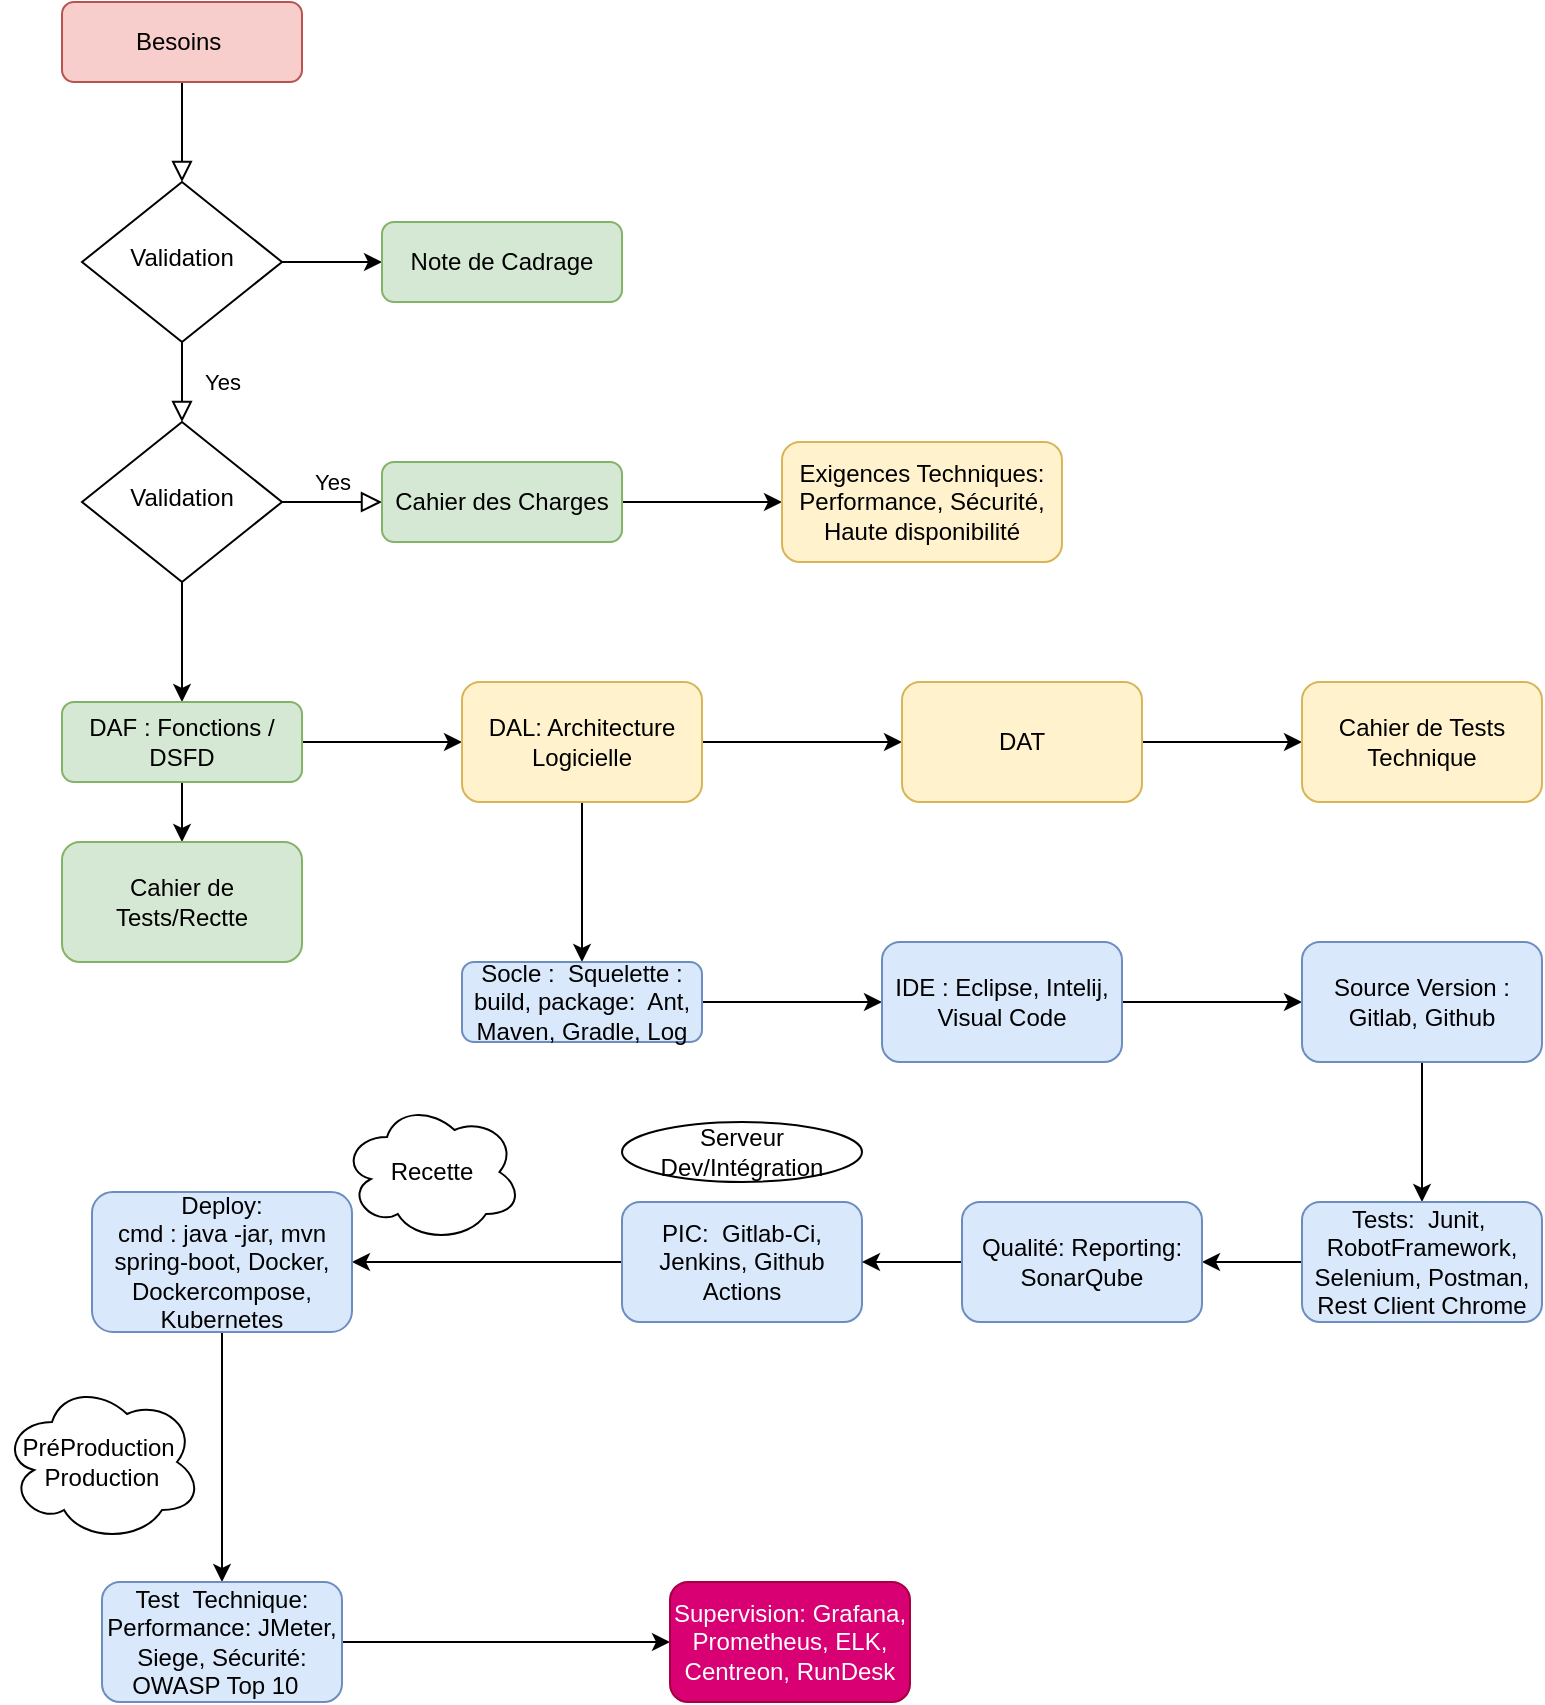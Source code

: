 <mxfile version="17.4.3" type="device"><diagram id="C5RBs43oDa-KdzZeNtuy" name="Page-1"><mxGraphModel dx="898" dy="458" grid="1" gridSize="10" guides="1" tooltips="1" connect="1" arrows="1" fold="1" page="1" pageScale="1" pageWidth="827" pageHeight="1169" math="0" shadow="0"><root><mxCell id="WIyWlLk6GJQsqaUBKTNV-0"/><mxCell id="WIyWlLk6GJQsqaUBKTNV-1" parent="WIyWlLk6GJQsqaUBKTNV-0"/><mxCell id="WIyWlLk6GJQsqaUBKTNV-2" value="" style="rounded=0;html=1;jettySize=auto;orthogonalLoop=1;fontSize=11;endArrow=block;endFill=0;endSize=8;strokeWidth=1;shadow=0;labelBackgroundColor=none;edgeStyle=orthogonalEdgeStyle;" parent="WIyWlLk6GJQsqaUBKTNV-1" source="WIyWlLk6GJQsqaUBKTNV-3" target="WIyWlLk6GJQsqaUBKTNV-6" edge="1"><mxGeometry relative="1" as="geometry"/></mxCell><mxCell id="WIyWlLk6GJQsqaUBKTNV-3" value="Besoins&amp;nbsp;" style="rounded=1;whiteSpace=wrap;html=1;fontSize=12;glass=0;strokeWidth=1;shadow=0;fillColor=#f8cecc;strokeColor=#b85450;" parent="WIyWlLk6GJQsqaUBKTNV-1" vertex="1"><mxGeometry x="50" y="80" width="120" height="40" as="geometry"/></mxCell><mxCell id="WIyWlLk6GJQsqaUBKTNV-4" value="Yes" style="rounded=0;html=1;jettySize=auto;orthogonalLoop=1;fontSize=11;endArrow=block;endFill=0;endSize=8;strokeWidth=1;shadow=0;labelBackgroundColor=none;edgeStyle=orthogonalEdgeStyle;" parent="WIyWlLk6GJQsqaUBKTNV-1" source="WIyWlLk6GJQsqaUBKTNV-6" target="WIyWlLk6GJQsqaUBKTNV-10" edge="1"><mxGeometry y="20" relative="1" as="geometry"><mxPoint as="offset"/></mxGeometry></mxCell><mxCell id="7EWDehrY7Almn5ENCfux-37" style="edgeStyle=orthogonalEdgeStyle;rounded=0;orthogonalLoop=1;jettySize=auto;html=1;entryX=0;entryY=0.5;entryDx=0;entryDy=0;" edge="1" parent="WIyWlLk6GJQsqaUBKTNV-1" source="WIyWlLk6GJQsqaUBKTNV-6" target="WIyWlLk6GJQsqaUBKTNV-7"><mxGeometry relative="1" as="geometry"/></mxCell><mxCell id="WIyWlLk6GJQsqaUBKTNV-6" value="Validation" style="rhombus;whiteSpace=wrap;html=1;shadow=0;fontFamily=Helvetica;fontSize=12;align=center;strokeWidth=1;spacing=6;spacingTop=-4;" parent="WIyWlLk6GJQsqaUBKTNV-1" vertex="1"><mxGeometry x="60" y="170" width="100" height="80" as="geometry"/></mxCell><mxCell id="WIyWlLk6GJQsqaUBKTNV-7" value="Note de Cadrage" style="rounded=1;whiteSpace=wrap;html=1;fontSize=12;glass=0;strokeWidth=1;shadow=0;fillColor=#d5e8d4;strokeColor=#82b366;" parent="WIyWlLk6GJQsqaUBKTNV-1" vertex="1"><mxGeometry x="210" y="190" width="120" height="40" as="geometry"/></mxCell><mxCell id="WIyWlLk6GJQsqaUBKTNV-9" value="Yes" style="edgeStyle=orthogonalEdgeStyle;rounded=0;html=1;jettySize=auto;orthogonalLoop=1;fontSize=11;endArrow=block;endFill=0;endSize=8;strokeWidth=1;shadow=0;labelBackgroundColor=none;" parent="WIyWlLk6GJQsqaUBKTNV-1" source="WIyWlLk6GJQsqaUBKTNV-10" target="WIyWlLk6GJQsqaUBKTNV-12" edge="1"><mxGeometry y="10" relative="1" as="geometry"><mxPoint as="offset"/></mxGeometry></mxCell><mxCell id="7EWDehrY7Almn5ENCfux-38" style="edgeStyle=orthogonalEdgeStyle;rounded=0;orthogonalLoop=1;jettySize=auto;html=1;entryX=0.5;entryY=0;entryDx=0;entryDy=0;" edge="1" parent="WIyWlLk6GJQsqaUBKTNV-1" source="WIyWlLk6GJQsqaUBKTNV-10" target="WIyWlLk6GJQsqaUBKTNV-11"><mxGeometry relative="1" as="geometry"/></mxCell><mxCell id="WIyWlLk6GJQsqaUBKTNV-10" value="Validation" style="rhombus;whiteSpace=wrap;html=1;shadow=0;fontFamily=Helvetica;fontSize=12;align=center;strokeWidth=1;spacing=6;spacingTop=-4;" parent="WIyWlLk6GJQsqaUBKTNV-1" vertex="1"><mxGeometry x="60" y="290" width="100" height="80" as="geometry"/></mxCell><mxCell id="7EWDehrY7Almn5ENCfux-1" value="" style="edgeStyle=orthogonalEdgeStyle;rounded=0;orthogonalLoop=1;jettySize=auto;html=1;" edge="1" parent="WIyWlLk6GJQsqaUBKTNV-1" source="WIyWlLk6GJQsqaUBKTNV-11" target="7EWDehrY7Almn5ENCfux-0"><mxGeometry relative="1" as="geometry"/></mxCell><mxCell id="7EWDehrY7Almn5ENCfux-31" value="" style="edgeStyle=orthogonalEdgeStyle;rounded=0;orthogonalLoop=1;jettySize=auto;html=1;" edge="1" parent="WIyWlLk6GJQsqaUBKTNV-1" source="WIyWlLk6GJQsqaUBKTNV-11" target="7EWDehrY7Almn5ENCfux-30"><mxGeometry relative="1" as="geometry"/></mxCell><mxCell id="WIyWlLk6GJQsqaUBKTNV-11" value="DAF : Fonctions / DSFD" style="rounded=1;whiteSpace=wrap;html=1;fontSize=12;glass=0;strokeWidth=1;shadow=0;fillColor=#d5e8d4;strokeColor=#82b366;" parent="WIyWlLk6GJQsqaUBKTNV-1" vertex="1"><mxGeometry x="50" y="430" width="120" height="40" as="geometry"/></mxCell><mxCell id="7EWDehrY7Almn5ENCfux-7" value="" style="edgeStyle=orthogonalEdgeStyle;rounded=0;orthogonalLoop=1;jettySize=auto;html=1;" edge="1" parent="WIyWlLk6GJQsqaUBKTNV-1" source="WIyWlLk6GJQsqaUBKTNV-12" target="7EWDehrY7Almn5ENCfux-6"><mxGeometry relative="1" as="geometry"/></mxCell><mxCell id="WIyWlLk6GJQsqaUBKTNV-12" value="Cahier des Charges" style="rounded=1;whiteSpace=wrap;html=1;fontSize=12;glass=0;strokeWidth=1;shadow=0;fillColor=#d5e8d4;strokeColor=#82b366;" parent="WIyWlLk6GJQsqaUBKTNV-1" vertex="1"><mxGeometry x="210" y="310" width="120" height="40" as="geometry"/></mxCell><mxCell id="7EWDehrY7Almn5ENCfux-3" value="" style="edgeStyle=orthogonalEdgeStyle;rounded=0;orthogonalLoop=1;jettySize=auto;html=1;" edge="1" parent="WIyWlLk6GJQsqaUBKTNV-1" source="7EWDehrY7Almn5ENCfux-0" target="7EWDehrY7Almn5ENCfux-2"><mxGeometry relative="1" as="geometry"/></mxCell><mxCell id="7EWDehrY7Almn5ENCfux-9" value="" style="edgeStyle=orthogonalEdgeStyle;rounded=0;orthogonalLoop=1;jettySize=auto;html=1;" edge="1" parent="WIyWlLk6GJQsqaUBKTNV-1" source="7EWDehrY7Almn5ENCfux-0" target="7EWDehrY7Almn5ENCfux-8"><mxGeometry relative="1" as="geometry"/></mxCell><mxCell id="7EWDehrY7Almn5ENCfux-0" value="DAL: Architecture Logicielle" style="whiteSpace=wrap;html=1;rounded=1;glass=0;strokeWidth=1;shadow=0;fillColor=#fff2cc;strokeColor=#d6b656;" vertex="1" parent="WIyWlLk6GJQsqaUBKTNV-1"><mxGeometry x="250" y="420" width="120" height="60" as="geometry"/></mxCell><mxCell id="7EWDehrY7Almn5ENCfux-33" value="" style="edgeStyle=orthogonalEdgeStyle;rounded=0;orthogonalLoop=1;jettySize=auto;html=1;" edge="1" parent="WIyWlLk6GJQsqaUBKTNV-1" source="7EWDehrY7Almn5ENCfux-2" target="7EWDehrY7Almn5ENCfux-32"><mxGeometry relative="1" as="geometry"/></mxCell><mxCell id="7EWDehrY7Almn5ENCfux-2" value="DAT" style="whiteSpace=wrap;html=1;rounded=1;glass=0;strokeWidth=1;shadow=0;fillColor=#fff2cc;strokeColor=#d6b656;" vertex="1" parent="WIyWlLk6GJQsqaUBKTNV-1"><mxGeometry x="470" y="420" width="120" height="60" as="geometry"/></mxCell><mxCell id="7EWDehrY7Almn5ENCfux-6" value="Exigences Techniques: Performance, Sécurité, Haute disponibilité" style="whiteSpace=wrap;html=1;fillColor=#fff2cc;strokeColor=#d6b656;rounded=1;glass=0;strokeWidth=1;shadow=0;" vertex="1" parent="WIyWlLk6GJQsqaUBKTNV-1"><mxGeometry x="410" y="300" width="140" height="60" as="geometry"/></mxCell><mxCell id="7EWDehrY7Almn5ENCfux-11" value="" style="edgeStyle=orthogonalEdgeStyle;rounded=0;orthogonalLoop=1;jettySize=auto;html=1;" edge="1" parent="WIyWlLk6GJQsqaUBKTNV-1" source="7EWDehrY7Almn5ENCfux-8" target="7EWDehrY7Almn5ENCfux-10"><mxGeometry relative="1" as="geometry"/></mxCell><mxCell id="7EWDehrY7Almn5ENCfux-8" value="Socle :&amp;nbsp; Squelette : build, package:&amp;nbsp; Ant, Maven, Gradle, Log" style="whiteSpace=wrap;html=1;fillColor=#dae8fc;strokeColor=#6c8ebf;rounded=1;glass=0;strokeWidth=1;shadow=0;" vertex="1" parent="WIyWlLk6GJQsqaUBKTNV-1"><mxGeometry x="250" y="560" width="120" height="40" as="geometry"/></mxCell><mxCell id="7EWDehrY7Almn5ENCfux-13" value="" style="edgeStyle=orthogonalEdgeStyle;rounded=0;orthogonalLoop=1;jettySize=auto;html=1;" edge="1" parent="WIyWlLk6GJQsqaUBKTNV-1" source="7EWDehrY7Almn5ENCfux-10" target="7EWDehrY7Almn5ENCfux-12"><mxGeometry relative="1" as="geometry"/></mxCell><mxCell id="7EWDehrY7Almn5ENCfux-10" value="IDE : Eclipse, Intelij, Visual Code" style="whiteSpace=wrap;html=1;fillColor=#dae8fc;strokeColor=#6c8ebf;rounded=1;glass=0;strokeWidth=1;shadow=0;" vertex="1" parent="WIyWlLk6GJQsqaUBKTNV-1"><mxGeometry x="460" y="550" width="120" height="60" as="geometry"/></mxCell><mxCell id="7EWDehrY7Almn5ENCfux-15" value="" style="edgeStyle=orthogonalEdgeStyle;rounded=0;orthogonalLoop=1;jettySize=auto;html=1;" edge="1" parent="WIyWlLk6GJQsqaUBKTNV-1" source="7EWDehrY7Almn5ENCfux-12" target="7EWDehrY7Almn5ENCfux-14"><mxGeometry relative="1" as="geometry"/></mxCell><mxCell id="7EWDehrY7Almn5ENCfux-12" value="Source Version : Gitlab, Github" style="whiteSpace=wrap;html=1;fillColor=#dae8fc;strokeColor=#6c8ebf;rounded=1;glass=0;strokeWidth=1;shadow=0;" vertex="1" parent="WIyWlLk6GJQsqaUBKTNV-1"><mxGeometry x="670" y="550" width="120" height="60" as="geometry"/></mxCell><mxCell id="7EWDehrY7Almn5ENCfux-23" value="" style="edgeStyle=orthogonalEdgeStyle;rounded=0;orthogonalLoop=1;jettySize=auto;html=1;" edge="1" parent="WIyWlLk6GJQsqaUBKTNV-1" source="7EWDehrY7Almn5ENCfux-14" target="7EWDehrY7Almn5ENCfux-22"><mxGeometry relative="1" as="geometry"/></mxCell><mxCell id="7EWDehrY7Almn5ENCfux-14" value="Tests:&amp;nbsp; Junit,&amp;nbsp; RobotFramework, Selenium, Postman, Rest Client Chrome" style="whiteSpace=wrap;html=1;fillColor=#dae8fc;strokeColor=#6c8ebf;rounded=1;glass=0;strokeWidth=1;shadow=0;" vertex="1" parent="WIyWlLk6GJQsqaUBKTNV-1"><mxGeometry x="670" y="680" width="120" height="60" as="geometry"/></mxCell><mxCell id="7EWDehrY7Almn5ENCfux-19" value="" style="edgeStyle=orthogonalEdgeStyle;rounded=0;orthogonalLoop=1;jettySize=auto;html=1;" edge="1" parent="WIyWlLk6GJQsqaUBKTNV-1" source="7EWDehrY7Almn5ENCfux-16" target="7EWDehrY7Almn5ENCfux-18"><mxGeometry relative="1" as="geometry"/></mxCell><mxCell id="7EWDehrY7Almn5ENCfux-16" value="PIC:&amp;nbsp; Gitlab-Ci, Jenkins, Github Actions" style="whiteSpace=wrap;html=1;fillColor=#dae8fc;strokeColor=#6c8ebf;rounded=1;glass=0;strokeWidth=1;shadow=0;" vertex="1" parent="WIyWlLk6GJQsqaUBKTNV-1"><mxGeometry x="330" y="680" width="120" height="60" as="geometry"/></mxCell><mxCell id="7EWDehrY7Almn5ENCfux-26" value="" style="edgeStyle=orthogonalEdgeStyle;rounded=0;orthogonalLoop=1;jettySize=auto;html=1;" edge="1" parent="WIyWlLk6GJQsqaUBKTNV-1" source="7EWDehrY7Almn5ENCfux-18" target="7EWDehrY7Almn5ENCfux-25"><mxGeometry relative="1" as="geometry"/></mxCell><mxCell id="7EWDehrY7Almn5ENCfux-18" value="Deploy:&lt;br&gt;cmd : java -jar, mvn spring-boot, Docker, Dockercompose, Kubernetes" style="whiteSpace=wrap;html=1;fillColor=#dae8fc;strokeColor=#6c8ebf;rounded=1;glass=0;strokeWidth=1;shadow=0;" vertex="1" parent="WIyWlLk6GJQsqaUBKTNV-1"><mxGeometry x="65" y="675" width="130" height="70" as="geometry"/></mxCell><mxCell id="7EWDehrY7Almn5ENCfux-24" value="" style="edgeStyle=orthogonalEdgeStyle;rounded=0;orthogonalLoop=1;jettySize=auto;html=1;" edge="1" parent="WIyWlLk6GJQsqaUBKTNV-1" source="7EWDehrY7Almn5ENCfux-22" target="7EWDehrY7Almn5ENCfux-16"><mxGeometry relative="1" as="geometry"/></mxCell><mxCell id="7EWDehrY7Almn5ENCfux-22" value="Qualité: Reporting:&lt;br&gt;SonarQube" style="whiteSpace=wrap;html=1;fillColor=#dae8fc;strokeColor=#6c8ebf;rounded=1;glass=0;strokeWidth=1;shadow=0;" vertex="1" parent="WIyWlLk6GJQsqaUBKTNV-1"><mxGeometry x="500" y="680" width="120" height="60" as="geometry"/></mxCell><mxCell id="7EWDehrY7Almn5ENCfux-28" value="" style="edgeStyle=orthogonalEdgeStyle;rounded=0;orthogonalLoop=1;jettySize=auto;html=1;" edge="1" parent="WIyWlLk6GJQsqaUBKTNV-1" source="7EWDehrY7Almn5ENCfux-25" target="7EWDehrY7Almn5ENCfux-27"><mxGeometry relative="1" as="geometry"/></mxCell><mxCell id="7EWDehrY7Almn5ENCfux-25" value="Test&amp;nbsp; Technique: Performance: JMeter, Siege, Sécurité: OWASP Top 10&amp;nbsp;&amp;nbsp;" style="whiteSpace=wrap;html=1;fillColor=#dae8fc;strokeColor=#6c8ebf;rounded=1;glass=0;strokeWidth=1;shadow=0;" vertex="1" parent="WIyWlLk6GJQsqaUBKTNV-1"><mxGeometry x="70" y="870" width="120" height="60" as="geometry"/></mxCell><mxCell id="7EWDehrY7Almn5ENCfux-27" value="Supervision: Grafana, Prometheus, ELK, Centreon, RunDesk" style="whiteSpace=wrap;html=1;fillColor=#d80073;strokeColor=#A50040;rounded=1;glass=0;strokeWidth=1;shadow=0;fontColor=#ffffff;" vertex="1" parent="WIyWlLk6GJQsqaUBKTNV-1"><mxGeometry x="354" y="870" width="120" height="60" as="geometry"/></mxCell><mxCell id="7EWDehrY7Almn5ENCfux-30" value="Cahier de Tests/Rectte" style="whiteSpace=wrap;html=1;fillColor=#d5e8d4;strokeColor=#82b366;rounded=1;glass=0;strokeWidth=1;shadow=0;" vertex="1" parent="WIyWlLk6GJQsqaUBKTNV-1"><mxGeometry x="50" y="500" width="120" height="60" as="geometry"/></mxCell><mxCell id="7EWDehrY7Almn5ENCfux-32" value="Cahier de Tests Technique" style="whiteSpace=wrap;html=1;rounded=1;glass=0;strokeWidth=1;shadow=0;fillColor=#fff2cc;strokeColor=#d6b656;" vertex="1" parent="WIyWlLk6GJQsqaUBKTNV-1"><mxGeometry x="670" y="420" width="120" height="60" as="geometry"/></mxCell><mxCell id="7EWDehrY7Almn5ENCfux-34" value="PréProduction&amp;nbsp;&lt;br&gt;Production" style="ellipse;shape=cloud;whiteSpace=wrap;html=1;" vertex="1" parent="WIyWlLk6GJQsqaUBKTNV-1"><mxGeometry x="20" y="770" width="100" height="80" as="geometry"/></mxCell><mxCell id="7EWDehrY7Almn5ENCfux-35" value="Recette" style="ellipse;shape=cloud;whiteSpace=wrap;html=1;" vertex="1" parent="WIyWlLk6GJQsqaUBKTNV-1"><mxGeometry x="190" y="630" width="90" height="70" as="geometry"/></mxCell><mxCell id="7EWDehrY7Almn5ENCfux-36" value="Serveur Dev/Intégration" style="ellipse;whiteSpace=wrap;html=1;" vertex="1" parent="WIyWlLk6GJQsqaUBKTNV-1"><mxGeometry x="330" y="640" width="120" height="30" as="geometry"/></mxCell></root></mxGraphModel></diagram></mxfile>